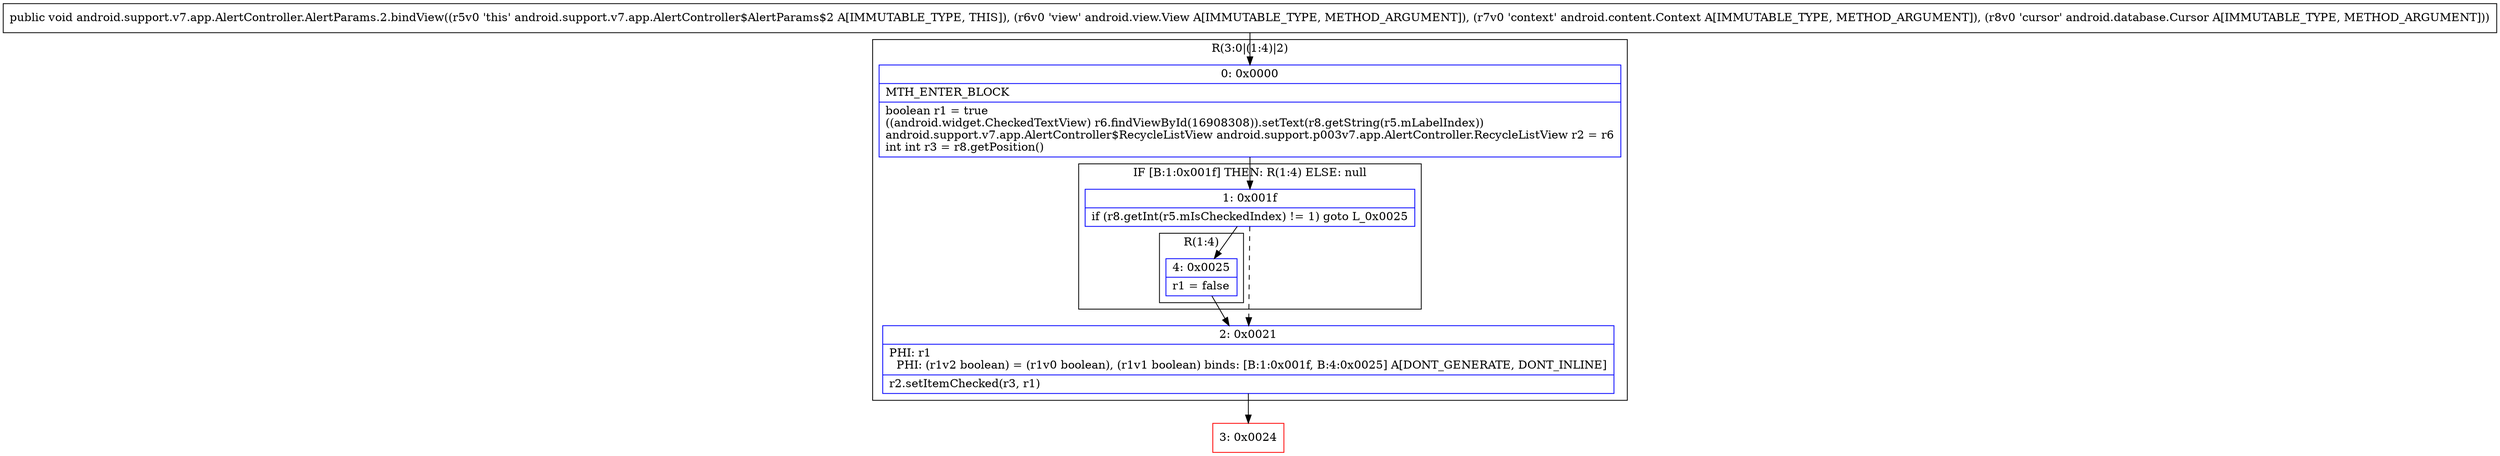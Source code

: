 digraph "CFG forandroid.support.v7.app.AlertController.AlertParams.2.bindView(Landroid\/view\/View;Landroid\/content\/Context;Landroid\/database\/Cursor;)V" {
subgraph cluster_Region_1898142022 {
label = "R(3:0|(1:4)|2)";
node [shape=record,color=blue];
Node_0 [shape=record,label="{0\:\ 0x0000|MTH_ENTER_BLOCK\l|boolean r1 = true\l((android.widget.CheckedTextView) r6.findViewById(16908308)).setText(r8.getString(r5.mLabelIndex))\landroid.support.v7.app.AlertController$RecycleListView android.support.p003v7.app.AlertController.RecycleListView r2 = r6\lint int r3 = r8.getPosition()\l}"];
subgraph cluster_IfRegion_1858369353 {
label = "IF [B:1:0x001f] THEN: R(1:4) ELSE: null";
node [shape=record,color=blue];
Node_1 [shape=record,label="{1\:\ 0x001f|if (r8.getInt(r5.mIsCheckedIndex) != 1) goto L_0x0025\l}"];
subgraph cluster_Region_329971946 {
label = "R(1:4)";
node [shape=record,color=blue];
Node_4 [shape=record,label="{4\:\ 0x0025|r1 = false\l}"];
}
}
Node_2 [shape=record,label="{2\:\ 0x0021|PHI: r1 \l  PHI: (r1v2 boolean) = (r1v0 boolean), (r1v1 boolean) binds: [B:1:0x001f, B:4:0x0025] A[DONT_GENERATE, DONT_INLINE]\l|r2.setItemChecked(r3, r1)\l}"];
}
Node_3 [shape=record,color=red,label="{3\:\ 0x0024}"];
MethodNode[shape=record,label="{public void android.support.v7.app.AlertController.AlertParams.2.bindView((r5v0 'this' android.support.v7.app.AlertController$AlertParams$2 A[IMMUTABLE_TYPE, THIS]), (r6v0 'view' android.view.View A[IMMUTABLE_TYPE, METHOD_ARGUMENT]), (r7v0 'context' android.content.Context A[IMMUTABLE_TYPE, METHOD_ARGUMENT]), (r8v0 'cursor' android.database.Cursor A[IMMUTABLE_TYPE, METHOD_ARGUMENT])) }"];
MethodNode -> Node_0;
Node_0 -> Node_1;
Node_1 -> Node_2[style=dashed];
Node_1 -> Node_4;
Node_4 -> Node_2;
Node_2 -> Node_3;
}

